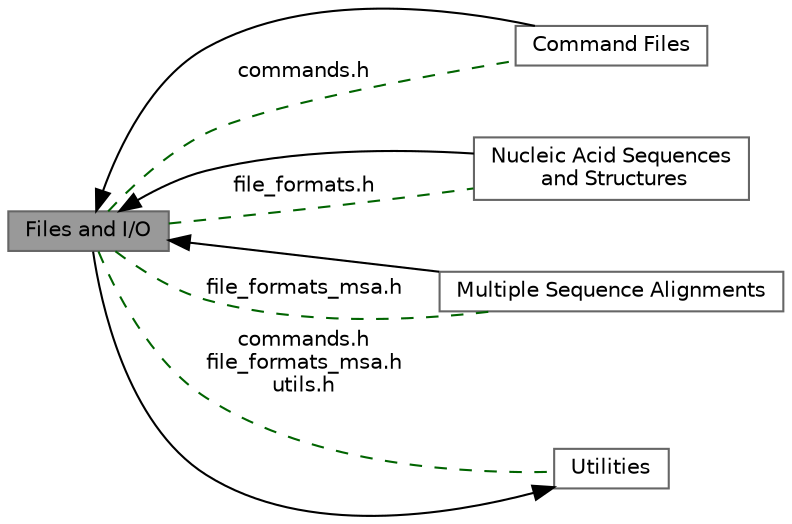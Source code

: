 digraph "Files and I/O"
{
 // INTERACTIVE_SVG=YES
 // LATEX_PDF_SIZE
  bgcolor="transparent";
  edge [fontname=Helvetica,fontsize=10,labelfontname=Helvetica,labelfontsize=10];
  node [fontname=Helvetica,fontsize=10,shape=box,height=0.2,width=0.4];
  rankdir=LR;
  Node5 [label="Command Files",height=0.2,width=0.4,color="grey40", fillcolor="white", style="filled",URL="$group__command__files.html",tooltip="Functions to parse and interpret the content of Command Files."];
  Node3 [label="Nucleic Acid Sequences\l and Structures",height=0.2,width=0.4,color="grey40", fillcolor="white", style="filled",URL="$group__file__formats.html",tooltip="Functions to read/write different file formats for nucleic acid sequences and secondary structures."];
  Node4 [label="Multiple Sequence Alignments",height=0.2,width=0.4,color="grey40", fillcolor="white", style="filled",URL="$group__file__formats__msa.html",tooltip="Functions to read/write multiple sequence alignments (MSA) in various file formats."];
  Node1 [label="Files and I/O",height=0.2,width=0.4,color="gray40", fillcolor="grey60", style="filled", fontcolor="black",tooltip="Functions to parse, write, and convert various file formats and to deal with file system related issu..."];
  Node2 [label="Utilities",height=0.2,width=0.4,color="grey40", fillcolor="white", style="filled",URL="$group__utils.html",tooltip=" "];
  Node2->Node1 [shape=plaintext, dir="back", style="solid"];
  Node1->Node3 [shape=plaintext, dir="back", style="solid"];
  Node1->Node4 [shape=plaintext, dir="back", style="solid"];
  Node1->Node5 [shape=plaintext, dir="back", style="solid"];
  Node1->Node2 [shape=plaintext, label="commands.h\nfile_formats_msa.h\nutils.h", color="darkgreen", dir="none", style="dashed"];
  Node1->Node5 [shape=plaintext, label="commands.h", color="darkgreen", dir="none", style="dashed"];
  Node1->Node3 [shape=plaintext, label="file_formats.h", color="darkgreen", dir="none", style="dashed"];
  Node1->Node4 [shape=plaintext, label="file_formats_msa.h", color="darkgreen", dir="none", style="dashed"];
}
